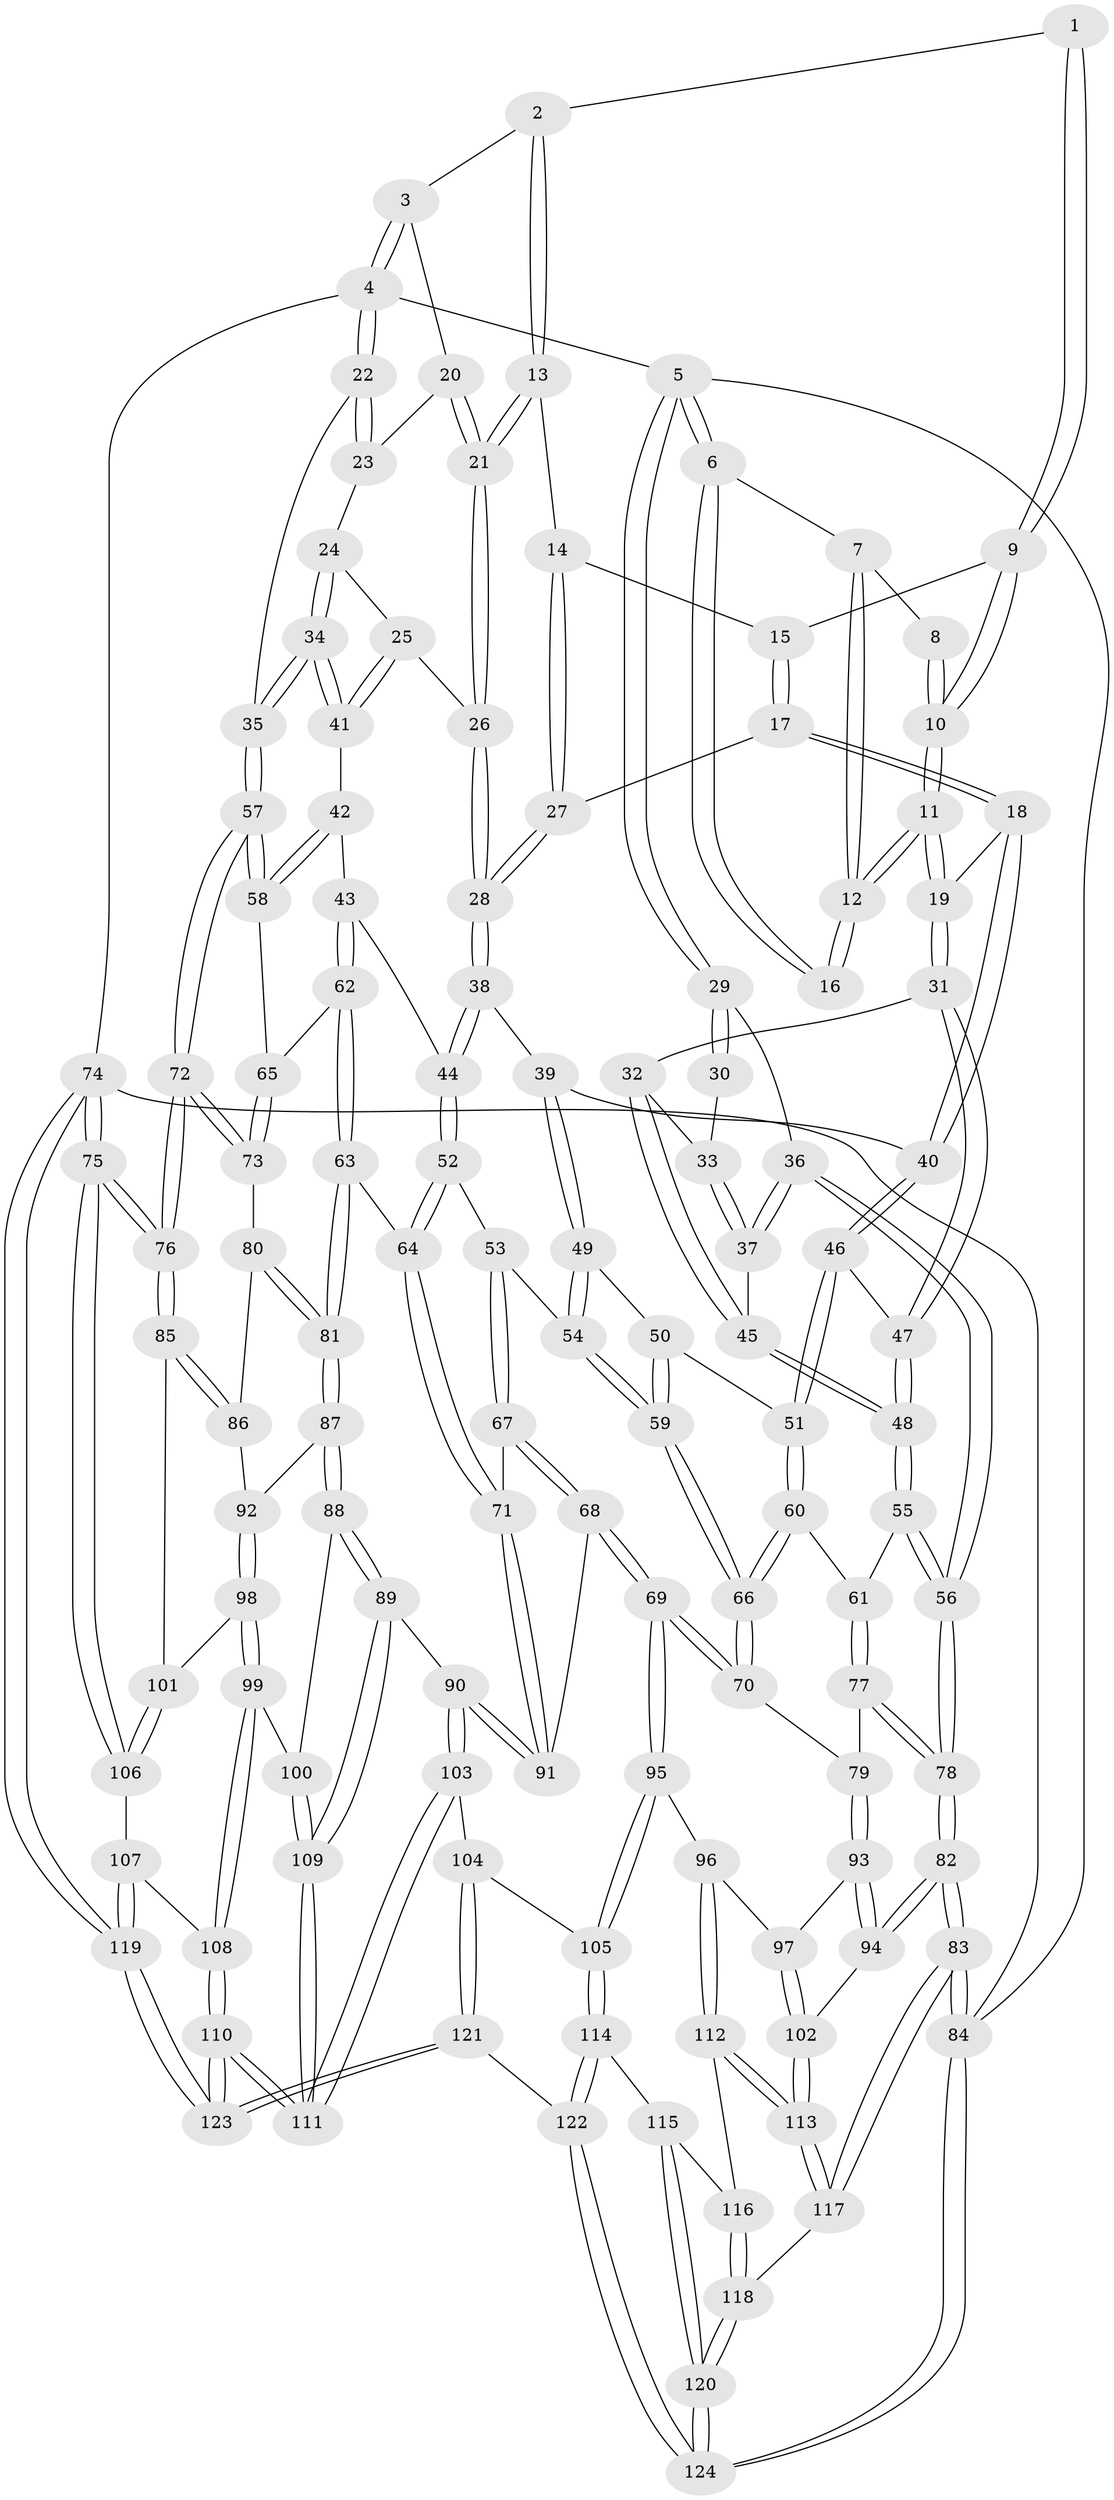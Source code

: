 // coarse degree distribution, {5: 0.3870967741935484, 2: 0.03225806451612903, 6: 0.11290322580645161, 4: 0.24193548387096775, 3: 0.1774193548387097, 8: 0.03225806451612903, 7: 0.016129032258064516}
// Generated by graph-tools (version 1.1) at 2025/05/03/04/25 22:05:45]
// undirected, 124 vertices, 307 edges
graph export_dot {
graph [start="1"]
  node [color=gray90,style=filled];
  1 [pos="+0.5010880376885145+0"];
  2 [pos="+0.643104147279358+0"];
  3 [pos="+1+0"];
  4 [pos="+1+0"];
  5 [pos="+0+0"];
  6 [pos="+0+0"];
  7 [pos="+0.070430741740859+0"];
  8 [pos="+0.2560289112345896+0"];
  9 [pos="+0.4148699378428592+0.05122814835481742"];
  10 [pos="+0.31412725798682894+0.06547293353671828"];
  11 [pos="+0.28358200201405637+0.1620804081626037"];
  12 [pos="+0.24413576822151864+0.14875325628817906"];
  13 [pos="+0.6128981217161658+0.02679563363787882"];
  14 [pos="+0.5921592427182266+0.0574512001187679"];
  15 [pos="+0.44994850410797776+0.07384308243507622"];
  16 [pos="+0.21912743288357703+0.14238872525640706"];
  17 [pos="+0.4026944763138873+0.21514354492613097"];
  18 [pos="+0.374076732016497+0.2386551868286169"];
  19 [pos="+0.2949113073534038+0.1859372210832913"];
  20 [pos="+0.7683667061658117+0.13168950541938643"];
  21 [pos="+0.7421272000565929+0.14240036488965438"];
  22 [pos="+1+0"];
  23 [pos="+0.8452953330789933+0.14909231026205466"];
  24 [pos="+0.8511777254212342+0.216958583836076"];
  25 [pos="+0.7798685077497539+0.25852553374456827"];
  26 [pos="+0.7360956394546524+0.24738364649772715"];
  27 [pos="+0.5706968866316182+0.13928169789254752"];
  28 [pos="+0.6343921943143342+0.3053383378889014"];
  29 [pos="+0+0"];
  30 [pos="+0.16754878581082558+0.1425787816223841"];
  31 [pos="+0.17471177770243745+0.304608078767451"];
  32 [pos="+0.1411395001706083+0.29952538594525335"];
  33 [pos="+0.062048764800224004+0.23015232145717845"];
  34 [pos="+1+0.27559995551396443"];
  35 [pos="+1+0.2637003149646459"];
  36 [pos="+0+0.14848050554073275"];
  37 [pos="+0+0.2004304772273324"];
  38 [pos="+0.6314722729188825+0.3119418810374245"];
  39 [pos="+0.4412570572926303+0.3242961297966188"];
  40 [pos="+0.38823863644024975+0.27752304264600547"];
  41 [pos="+0.8484705582629056+0.3517946501211732"];
  42 [pos="+0.8254106716224527+0.3980680524920051"];
  43 [pos="+0.7371498574005684+0.43970931308777395"];
  44 [pos="+0.6558623117739228+0.40087285892461183"];
  45 [pos="+0.0750554806266357+0.3788114815163403"];
  46 [pos="+0.2601086383208753+0.42392310122879034"];
  47 [pos="+0.20766283306883312+0.3819758541971598"];
  48 [pos="+0.07643202014930987+0.44758909636966543"];
  49 [pos="+0.4435181018023541+0.40414577365098675"];
  50 [pos="+0.38790158914234296+0.431548847113424"];
  51 [pos="+0.2653495046549333+0.45503412707734964"];
  52 [pos="+0.569433065710566+0.5110885625707174"];
  53 [pos="+0.49289136383366944+0.5136896678722755"];
  54 [pos="+0.4883252729325218+0.5112696085322772"];
  55 [pos="+0.07224230595395391+0.45723803043367683"];
  56 [pos="+0+0.4583338318569417"];
  57 [pos="+1+0.36440511104314566"];
  58 [pos="+0.9306232835134232+0.509728189847929"];
  59 [pos="+0.34515211795974604+0.5528103930290623"];
  60 [pos="+0.26047291224207975+0.5163277610963917"];
  61 [pos="+0.12268437401806793+0.539416771642397"];
  62 [pos="+0.7745870269867053+0.5611868975646116"];
  63 [pos="+0.7377159685807972+0.6394349687747317"];
  64 [pos="+0.6557247839831308+0.6454546848858271"];
  65 [pos="+0.9173423251480199+0.5290854526920309"];
  66 [pos="+0.3064507462186195+0.5683852320282128"];
  67 [pos="+0.4773926295237899+0.6366592587040569"];
  68 [pos="+0.4153036501143128+0.7377070796512911"];
  69 [pos="+0.37898433020416905+0.7623401842279256"];
  70 [pos="+0.31080577597926434+0.6522931706510493"];
  71 [pos="+0.6463563240947907+0.6560009920574967"];
  72 [pos="+1+0.6553759159512417"];
  73 [pos="+0.9340820686120289+0.6337989148483454"];
  74 [pos="+1+1"];
  75 [pos="+1+0.8109072873563944"];
  76 [pos="+1+0.8054877379788222"];
  77 [pos="+0.08685266306939024+0.6140981572535517"];
  78 [pos="+0+0.6724439971036472"];
  79 [pos="+0.1390846013460853+0.68775099900869"];
  80 [pos="+0.9163095436132441+0.6639731515433291"];
  81 [pos="+0.7658907641988865+0.670530424322185"];
  82 [pos="+0+0.8600555585951133"];
  83 [pos="+0+1"];
  84 [pos="+0+1"];
  85 [pos="+1+0.7877534013138209"];
  86 [pos="+0.9283008845825322+0.7048275921516298"];
  87 [pos="+0.7713533370227891+0.6940072856008495"];
  88 [pos="+0.7462734609517713+0.8092119659568257"];
  89 [pos="+0.6724208742145704+0.843527584650447"];
  90 [pos="+0.6290169156137784+0.8447268599696"];
  91 [pos="+0.6141180051764926+0.7143239663182958"];
  92 [pos="+0.8611549320443013+0.7727073246304471"];
  93 [pos="+0.1311111023152727+0.7567902067235341"];
  94 [pos="+0+0.8249544494352506"];
  95 [pos="+0.3775068721957558+0.7729741689322993"];
  96 [pos="+0.3251107361708766+0.8078678894138179"];
  97 [pos="+0.166158443104385+0.791404565139765"];
  98 [pos="+0.8726386996979694+0.8332526750041144"];
  99 [pos="+0.848305301567582+0.8560582290553919"];
  100 [pos="+0.8142094373010526+0.8526359203545757"];
  101 [pos="+0.933310936819021+0.8315101518396928"];
  102 [pos="+0.1475021489849007+0.8980131659032131"];
  103 [pos="+0.5992514327802264+0.87691710476232"];
  104 [pos="+0.526132228016307+0.8960298609029855"];
  105 [pos="+0.42301339671647215+0.8277228386229419"];
  106 [pos="+0.9543009161471203+0.931260744554755"];
  107 [pos="+0.949705736722252+0.9381824510835801"];
  108 [pos="+0.8640562572548336+0.9501495532918298"];
  109 [pos="+0.7501040469632602+0.9260095924262682"];
  110 [pos="+0.7656965089177264+1"];
  111 [pos="+0.7656793106059947+1"];
  112 [pos="+0.2807040048558959+0.8926341794227393"];
  113 [pos="+0.15806781222541305+0.9237008140707688"];
  114 [pos="+0.36384640375900923+1"];
  115 [pos="+0.29302501711226675+0.9425777818517964"];
  116 [pos="+0.2858460426418277+0.9216201863192778"];
  117 [pos="+0.1550978100412986+0.9326014278511956"];
  118 [pos="+0.17405179771864254+1"];
  119 [pos="+1+1"];
  120 [pos="+0.1793442459820868+1"];
  121 [pos="+0.46070690811931+1"];
  122 [pos="+0.42406579759261936+1"];
  123 [pos="+0.7677890389614287+1"];
  124 [pos="+0.1594688201303646+1"];
  1 -- 2;
  1 -- 9;
  1 -- 9;
  2 -- 3;
  2 -- 13;
  2 -- 13;
  3 -- 4;
  3 -- 4;
  3 -- 20;
  4 -- 5;
  4 -- 22;
  4 -- 22;
  4 -- 74;
  5 -- 6;
  5 -- 6;
  5 -- 29;
  5 -- 29;
  5 -- 84;
  6 -- 7;
  6 -- 16;
  6 -- 16;
  7 -- 8;
  7 -- 12;
  7 -- 12;
  8 -- 10;
  8 -- 10;
  9 -- 10;
  9 -- 10;
  9 -- 15;
  10 -- 11;
  10 -- 11;
  11 -- 12;
  11 -- 12;
  11 -- 19;
  11 -- 19;
  12 -- 16;
  12 -- 16;
  13 -- 14;
  13 -- 21;
  13 -- 21;
  14 -- 15;
  14 -- 27;
  14 -- 27;
  15 -- 17;
  15 -- 17;
  17 -- 18;
  17 -- 18;
  17 -- 27;
  18 -- 19;
  18 -- 40;
  18 -- 40;
  19 -- 31;
  19 -- 31;
  20 -- 21;
  20 -- 21;
  20 -- 23;
  21 -- 26;
  21 -- 26;
  22 -- 23;
  22 -- 23;
  22 -- 35;
  23 -- 24;
  24 -- 25;
  24 -- 34;
  24 -- 34;
  25 -- 26;
  25 -- 41;
  25 -- 41;
  26 -- 28;
  26 -- 28;
  27 -- 28;
  27 -- 28;
  28 -- 38;
  28 -- 38;
  29 -- 30;
  29 -- 30;
  29 -- 36;
  30 -- 33;
  31 -- 32;
  31 -- 47;
  31 -- 47;
  32 -- 33;
  32 -- 45;
  32 -- 45;
  33 -- 37;
  33 -- 37;
  34 -- 35;
  34 -- 35;
  34 -- 41;
  34 -- 41;
  35 -- 57;
  35 -- 57;
  36 -- 37;
  36 -- 37;
  36 -- 56;
  36 -- 56;
  37 -- 45;
  38 -- 39;
  38 -- 44;
  38 -- 44;
  39 -- 40;
  39 -- 49;
  39 -- 49;
  40 -- 46;
  40 -- 46;
  41 -- 42;
  42 -- 43;
  42 -- 58;
  42 -- 58;
  43 -- 44;
  43 -- 62;
  43 -- 62;
  44 -- 52;
  44 -- 52;
  45 -- 48;
  45 -- 48;
  46 -- 47;
  46 -- 51;
  46 -- 51;
  47 -- 48;
  47 -- 48;
  48 -- 55;
  48 -- 55;
  49 -- 50;
  49 -- 54;
  49 -- 54;
  50 -- 51;
  50 -- 59;
  50 -- 59;
  51 -- 60;
  51 -- 60;
  52 -- 53;
  52 -- 64;
  52 -- 64;
  53 -- 54;
  53 -- 67;
  53 -- 67;
  54 -- 59;
  54 -- 59;
  55 -- 56;
  55 -- 56;
  55 -- 61;
  56 -- 78;
  56 -- 78;
  57 -- 58;
  57 -- 58;
  57 -- 72;
  57 -- 72;
  58 -- 65;
  59 -- 66;
  59 -- 66;
  60 -- 61;
  60 -- 66;
  60 -- 66;
  61 -- 77;
  61 -- 77;
  62 -- 63;
  62 -- 63;
  62 -- 65;
  63 -- 64;
  63 -- 81;
  63 -- 81;
  64 -- 71;
  64 -- 71;
  65 -- 73;
  65 -- 73;
  66 -- 70;
  66 -- 70;
  67 -- 68;
  67 -- 68;
  67 -- 71;
  68 -- 69;
  68 -- 69;
  68 -- 91;
  69 -- 70;
  69 -- 70;
  69 -- 95;
  69 -- 95;
  70 -- 79;
  71 -- 91;
  71 -- 91;
  72 -- 73;
  72 -- 73;
  72 -- 76;
  72 -- 76;
  73 -- 80;
  74 -- 75;
  74 -- 75;
  74 -- 119;
  74 -- 119;
  74 -- 84;
  75 -- 76;
  75 -- 76;
  75 -- 106;
  75 -- 106;
  76 -- 85;
  76 -- 85;
  77 -- 78;
  77 -- 78;
  77 -- 79;
  78 -- 82;
  78 -- 82;
  79 -- 93;
  79 -- 93;
  80 -- 81;
  80 -- 81;
  80 -- 86;
  81 -- 87;
  81 -- 87;
  82 -- 83;
  82 -- 83;
  82 -- 94;
  82 -- 94;
  83 -- 84;
  83 -- 84;
  83 -- 117;
  83 -- 117;
  84 -- 124;
  84 -- 124;
  85 -- 86;
  85 -- 86;
  85 -- 101;
  86 -- 92;
  87 -- 88;
  87 -- 88;
  87 -- 92;
  88 -- 89;
  88 -- 89;
  88 -- 100;
  89 -- 90;
  89 -- 109;
  89 -- 109;
  90 -- 91;
  90 -- 91;
  90 -- 103;
  90 -- 103;
  92 -- 98;
  92 -- 98;
  93 -- 94;
  93 -- 94;
  93 -- 97;
  94 -- 102;
  95 -- 96;
  95 -- 105;
  95 -- 105;
  96 -- 97;
  96 -- 112;
  96 -- 112;
  97 -- 102;
  97 -- 102;
  98 -- 99;
  98 -- 99;
  98 -- 101;
  99 -- 100;
  99 -- 108;
  99 -- 108;
  100 -- 109;
  100 -- 109;
  101 -- 106;
  101 -- 106;
  102 -- 113;
  102 -- 113;
  103 -- 104;
  103 -- 111;
  103 -- 111;
  104 -- 105;
  104 -- 121;
  104 -- 121;
  105 -- 114;
  105 -- 114;
  106 -- 107;
  107 -- 108;
  107 -- 119;
  107 -- 119;
  108 -- 110;
  108 -- 110;
  109 -- 111;
  109 -- 111;
  110 -- 111;
  110 -- 111;
  110 -- 123;
  110 -- 123;
  112 -- 113;
  112 -- 113;
  112 -- 116;
  113 -- 117;
  113 -- 117;
  114 -- 115;
  114 -- 122;
  114 -- 122;
  115 -- 116;
  115 -- 120;
  115 -- 120;
  116 -- 118;
  116 -- 118;
  117 -- 118;
  118 -- 120;
  118 -- 120;
  119 -- 123;
  119 -- 123;
  120 -- 124;
  120 -- 124;
  121 -- 122;
  121 -- 123;
  121 -- 123;
  122 -- 124;
  122 -- 124;
}
